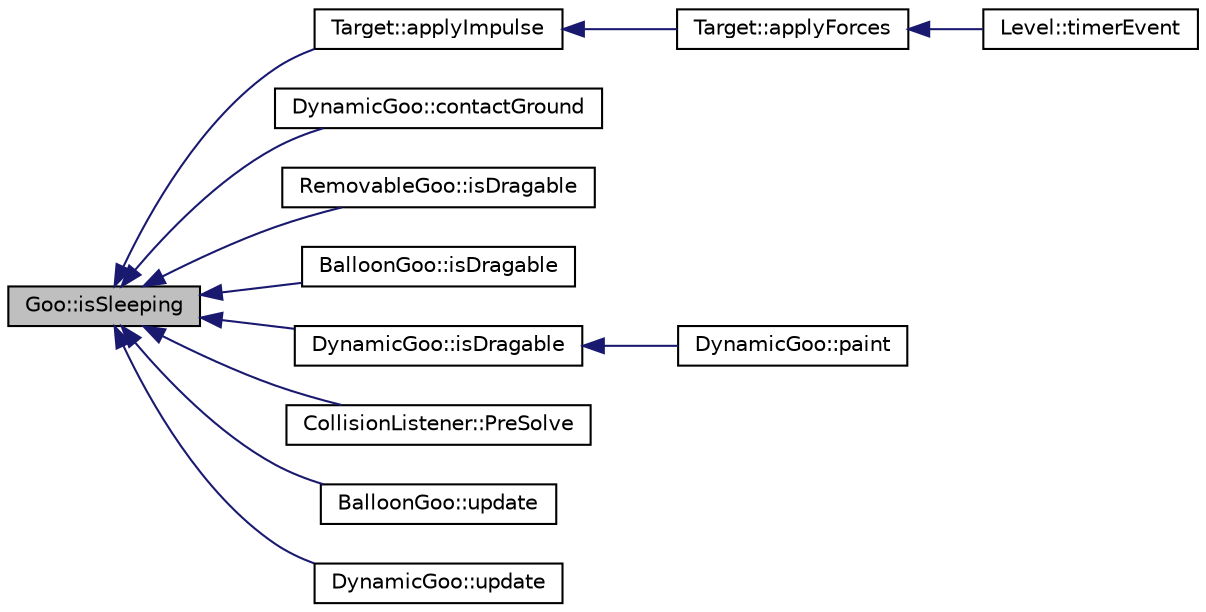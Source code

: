 digraph G
{
  edge [fontname="Helvetica",fontsize="10",labelfontname="Helvetica",labelfontsize="10"];
  node [fontname="Helvetica",fontsize="10",shape=record];
  rankdir="LR";
  Node1 [label="Goo::isSleeping",height=0.2,width=0.4,color="black", fillcolor="grey75", style="filled" fontcolor="black"];
  Node1 -> Node2 [dir="back",color="midnightblue",fontsize="10",style="solid",fontname="Helvetica"];
  Node2 [label="Target::applyImpulse",height=0.2,width=0.4,color="black", fillcolor="white", style="filled",URL="$classTarget.html#a6d597b44d774f30629c6a2837dfed004"];
  Node2 -> Node3 [dir="back",color="midnightblue",fontsize="10",style="solid",fontname="Helvetica"];
  Node3 [label="Target::applyForces",height=0.2,width=0.4,color="black", fillcolor="white", style="filled",URL="$classTarget.html#af7417d1a5f45b07919cfcc3aede4d4be"];
  Node3 -> Node4 [dir="back",color="midnightblue",fontsize="10",style="solid",fontname="Helvetica"];
  Node4 [label="Level::timerEvent",height=0.2,width=0.4,color="black", fillcolor="white", style="filled",URL="$classLevel.html#a47263f00b559de3fce0164f9efac0f6b"];
  Node1 -> Node5 [dir="back",color="midnightblue",fontsize="10",style="solid",fontname="Helvetica"];
  Node5 [label="DynamicGoo::contactGround",height=0.2,width=0.4,color="black", fillcolor="white", style="filled",URL="$classDynamicGoo.html#ac9db157f0df5a17a426b2f9041b55b64"];
  Node1 -> Node6 [dir="back",color="midnightblue",fontsize="10",style="solid",fontname="Helvetica"];
  Node6 [label="RemovableGoo::isDragable",height=0.2,width=0.4,color="black", fillcolor="white", style="filled",URL="$classRemovableGoo.html#ac421b7ef4cb48e03be03b0ffc04e490d"];
  Node1 -> Node7 [dir="back",color="midnightblue",fontsize="10",style="solid",fontname="Helvetica"];
  Node7 [label="BalloonGoo::isDragable",height=0.2,width=0.4,color="black", fillcolor="white", style="filled",URL="$classBalloonGoo.html#a28d4d15a92d3258d6d26654a534821f1"];
  Node1 -> Node8 [dir="back",color="midnightblue",fontsize="10",style="solid",fontname="Helvetica"];
  Node8 [label="DynamicGoo::isDragable",height=0.2,width=0.4,color="black", fillcolor="white", style="filled",URL="$classDynamicGoo.html#ae82ec2cc83a790b789f7e0bc35646ef1"];
  Node8 -> Node9 [dir="back",color="midnightblue",fontsize="10",style="solid",fontname="Helvetica"];
  Node9 [label="DynamicGoo::paint",height=0.2,width=0.4,color="black", fillcolor="white", style="filled",URL="$classDynamicGoo.html#a99c36b2d16a431f50669bf69bbd88098"];
  Node1 -> Node10 [dir="back",color="midnightblue",fontsize="10",style="solid",fontname="Helvetica"];
  Node10 [label="CollisionListener::PreSolve",height=0.2,width=0.4,color="black", fillcolor="white", style="filled",URL="$classCollisionListener.html#accc6ff23dcbf8cbef31e68fe3c56837a"];
  Node1 -> Node11 [dir="back",color="midnightblue",fontsize="10",style="solid",fontname="Helvetica"];
  Node11 [label="BalloonGoo::update",height=0.2,width=0.4,color="black", fillcolor="white", style="filled",URL="$classBalloonGoo.html#af5f6a827b0786213637689f48ca7e329"];
  Node1 -> Node12 [dir="back",color="midnightblue",fontsize="10",style="solid",fontname="Helvetica"];
  Node12 [label="DynamicGoo::update",height=0.2,width=0.4,color="black", fillcolor="white", style="filled",URL="$classDynamicGoo.html#a6e921cea42c85947d4a7757f7f2d454d"];
}
